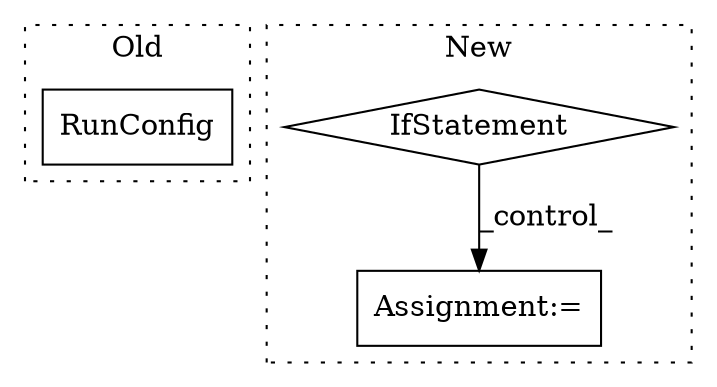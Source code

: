 digraph G {
subgraph cluster0 {
1 [label="RunConfig" a="32" s="8122" l="11" shape="box"];
label = "Old";
style="dotted";
}
subgraph cluster1 {
2 [label="IfStatement" a="25" s="7323,7346" l="4,2" shape="diamond"];
3 [label="Assignment:=" a="7" s="7593" l="1" shape="box"];
label = "New";
style="dotted";
}
2 -> 3 [label="_control_"];
}